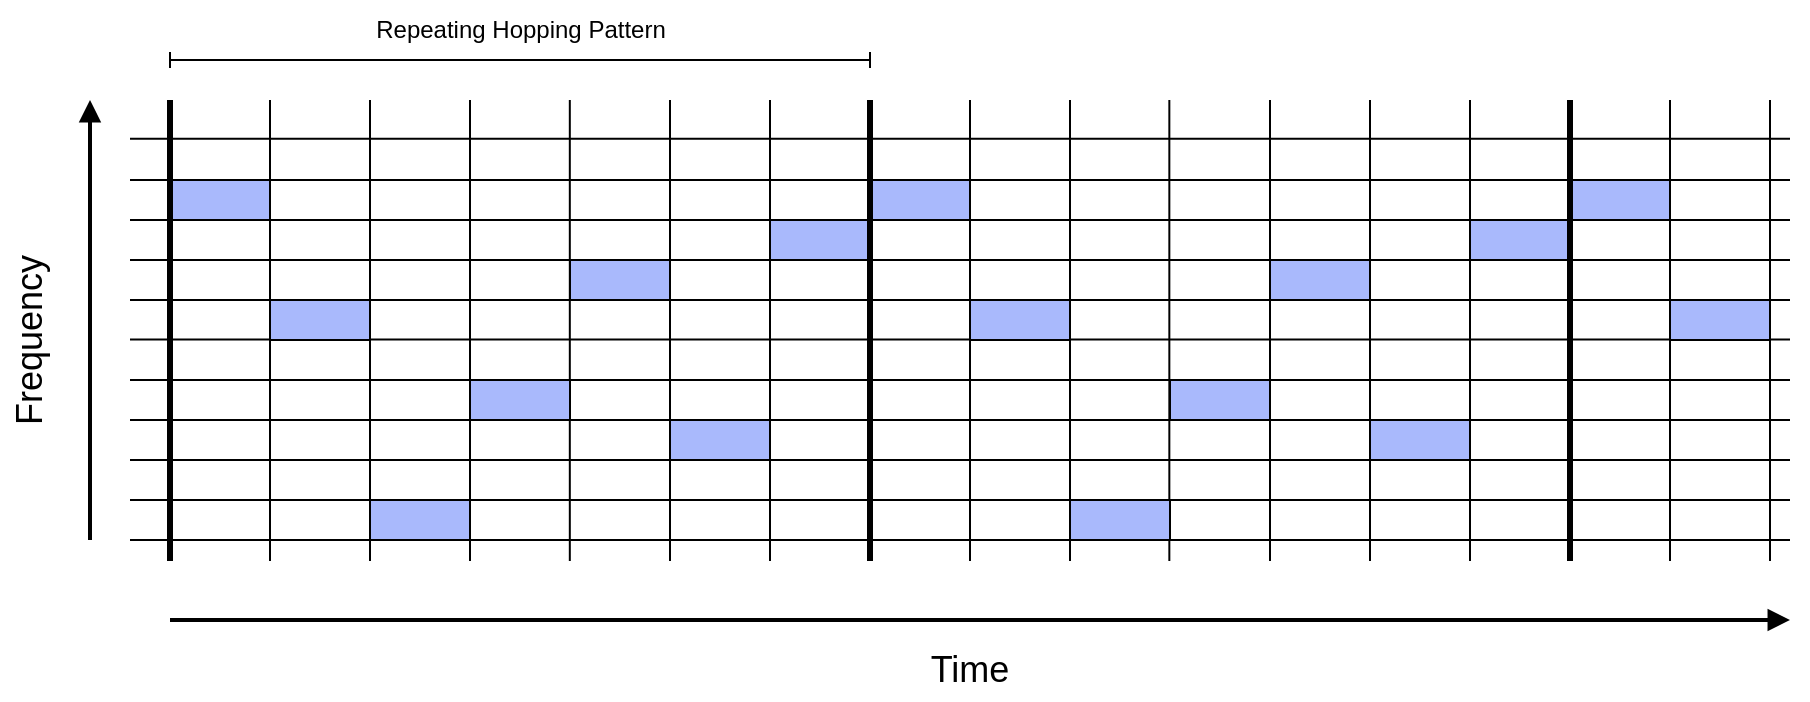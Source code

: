 <mxfile version="18.0.2" type="device"><diagram id="AK93X26NXsm2klAKw9N0" name="Page-1"><mxGraphModel dx="1178" dy="664" grid="1" gridSize="10" guides="1" tooltips="1" connect="1" arrows="1" fold="1" page="1" pageScale="1" pageWidth="850" pageHeight="1100" math="0" shadow="0"><root><mxCell id="0"/><mxCell id="1" parent="0"/><mxCell id="qUoGpZeasnKaGm_1ZWOB-22" value="" style="rounded=0;whiteSpace=wrap;html=1;fillColor=#A9B9FC;strokeColor=#000000;connectable=0;allowArrows=0;" vertex="1" parent="1"><mxGeometry x="230" y="260" width="50" height="20" as="geometry"/></mxCell><mxCell id="qUoGpZeasnKaGm_1ZWOB-35" value="" style="rounded=0;whiteSpace=wrap;html=1;fillColor=#A9B9FC;strokeColor=#000000;connectable=0;allowArrows=0;" vertex="1" parent="1"><mxGeometry x="930" y="260" width="50" height="20" as="geometry"/></mxCell><mxCell id="qUoGpZeasnKaGm_1ZWOB-29" value="" style="rounded=0;whiteSpace=wrap;html=1;fillColor=#A9B9FC;strokeColor=#000000;connectable=0;allowArrows=0;" vertex="1" parent="1"><mxGeometry x="880" y="280" width="50" height="20" as="geometry"/></mxCell><mxCell id="qUoGpZeasnKaGm_1ZWOB-28" value="" style="rounded=0;whiteSpace=wrap;html=1;fillColor=#A9B9FC;strokeColor=#000000;connectable=0;allowArrows=0;" vertex="1" parent="1"><mxGeometry x="580" y="260" width="50" height="20" as="geometry"/></mxCell><mxCell id="qUoGpZeasnKaGm_1ZWOB-27" value="" style="rounded=0;whiteSpace=wrap;html=1;fillColor=#A9B9FC;strokeColor=#000000;connectable=0;allowArrows=0;" vertex="1" parent="1"><mxGeometry x="530" y="280" width="50" height="20" as="geometry"/></mxCell><mxCell id="KDMKK824OD0byeOKAp0z-41" value="" style="endArrow=none;html=1;rounded=0;fillColor=#003CFF;" parent="1" edge="1"><mxGeometry width="50" height="50" relative="1" as="geometry"><mxPoint x="330" y="220" as="sourcePoint"/><mxPoint x="330" y="450.48" as="targetPoint"/></mxGeometry></mxCell><mxCell id="KDMKK824OD0byeOKAp0z-62" value="" style="endArrow=none;html=1;rounded=0;fillColor=#003CFF;strokeWidth=3;" parent="1" edge="1"><mxGeometry width="50" height="50" relative="1" as="geometry"><mxPoint x="230" y="220" as="sourcePoint"/><mxPoint x="230" y="450.48" as="targetPoint"/></mxGeometry></mxCell><mxCell id="KDMKK824OD0byeOKAp0z-63" value="" style="endArrow=none;html=1;rounded=0;fillColor=#003CFF;" parent="1" edge="1"><mxGeometry width="50" height="50" relative="1" as="geometry"><mxPoint x="429.91" y="220" as="sourcePoint"/><mxPoint x="429.91" y="450.48" as="targetPoint"/></mxGeometry></mxCell><mxCell id="KDMKK824OD0byeOKAp0z-64" value="" style="endArrow=none;html=1;rounded=0;fillColor=#003CFF;" parent="1" edge="1"><mxGeometry width="50" height="50" relative="1" as="geometry"><mxPoint x="530" y="220" as="sourcePoint"/><mxPoint x="530" y="450.48" as="targetPoint"/></mxGeometry></mxCell><mxCell id="KDMKK824OD0byeOKAp0z-65" value="" style="endArrow=none;html=1;rounded=0;fillColor=#003CFF;" parent="1" edge="1"><mxGeometry width="50" height="50" relative="1" as="geometry"><mxPoint x="630" y="220" as="sourcePoint"/><mxPoint x="630" y="450.48" as="targetPoint"/></mxGeometry></mxCell><mxCell id="KDMKK824OD0byeOKAp0z-66" value="" style="endArrow=none;html=1;rounded=0;fillColor=#003CFF;" parent="1" edge="1"><mxGeometry width="50" height="50" relative="1" as="geometry"><mxPoint x="729.67" y="220" as="sourcePoint"/><mxPoint x="729.67" y="450.48" as="targetPoint"/></mxGeometry></mxCell><mxCell id="KDMKK824OD0byeOKAp0z-67" value="" style="endArrow=none;html=1;rounded=0;fillColor=#003CFF;" parent="1" edge="1"><mxGeometry width="50" height="50" relative="1" as="geometry"><mxPoint x="830" y="220" as="sourcePoint"/><mxPoint x="830" y="450.48" as="targetPoint"/></mxGeometry></mxCell><mxCell id="KDMKK824OD0byeOKAp0z-68" value="" style="endArrow=none;html=1;rounded=0;fillColor=#003CFF;strokeWidth=3;" parent="1" edge="1"><mxGeometry width="50" height="50" relative="1" as="geometry"><mxPoint x="930" y="220" as="sourcePoint"/><mxPoint x="930" y="450.48" as="targetPoint"/></mxGeometry></mxCell><mxCell id="KDMKK824OD0byeOKAp0z-70" value="" style="endArrow=none;html=1;rounded=0;fillColor=#003CFF;" parent="1" edge="1"><mxGeometry width="50" height="50" relative="1" as="geometry"><mxPoint x="210" y="440" as="sourcePoint"/><mxPoint x="1040" y="440" as="targetPoint"/></mxGeometry></mxCell><mxCell id="KDMKK824OD0byeOKAp0z-71" value="" style="endArrow=none;html=1;rounded=0;fillColor=#003CFF;" parent="1" edge="1"><mxGeometry width="50" height="50" relative="1" as="geometry"><mxPoint x="210" y="239.43" as="sourcePoint"/><mxPoint x="1040" y="239.43" as="targetPoint"/></mxGeometry></mxCell><mxCell id="KDMKK824OD0byeOKAp0z-72" value="" style="endArrow=block;html=1;rounded=0;fillColor=#003CFF;strokeWidth=2;endFill=1;" parent="1" edge="1"><mxGeometry width="50" height="50" relative="1" as="geometry"><mxPoint x="190" y="440" as="sourcePoint"/><mxPoint x="190" y="220" as="targetPoint"/></mxGeometry></mxCell><mxCell id="KDMKK824OD0byeOKAp0z-73" value="" style="endArrow=block;html=1;rounded=0;fillColor=#003CFF;strokeWidth=2;endFill=1;" parent="1" edge="1"><mxGeometry width="50" height="50" relative="1" as="geometry"><mxPoint x="230" y="480" as="sourcePoint"/><mxPoint x="1040" y="480" as="targetPoint"/></mxGeometry></mxCell><mxCell id="KDMKK824OD0byeOKAp0z-74" value="Frequency" style="text;html=1;strokeColor=none;fillColor=none;align=center;verticalAlign=middle;whiteSpace=wrap;rounded=0;rotation=-90;strokeWidth=1;fontSize=18;" parent="1" vertex="1"><mxGeometry x="130" y="325" width="60" height="30" as="geometry"/></mxCell><mxCell id="KDMKK824OD0byeOKAp0z-76" value="Time" style="text;html=1;strokeColor=none;fillColor=none;align=center;verticalAlign=middle;whiteSpace=wrap;rounded=0;rotation=0;strokeWidth=1;fontSize=18;" parent="1" vertex="1"><mxGeometry x="600" y="490" width="60" height="30" as="geometry"/></mxCell><mxCell id="qUoGpZeasnKaGm_1ZWOB-1" value="" style="endArrow=none;html=1;rounded=0;fillColor=#003CFF;" edge="1" parent="1"><mxGeometry width="50" height="50" relative="1" as="geometry"><mxPoint x="210" y="260.0" as="sourcePoint"/><mxPoint x="1040" y="260.0" as="targetPoint"/></mxGeometry></mxCell><mxCell id="qUoGpZeasnKaGm_1ZWOB-2" value="" style="endArrow=none;html=1;rounded=0;fillColor=#003CFF;" edge="1" parent="1"><mxGeometry width="50" height="50" relative="1" as="geometry"><mxPoint x="210" y="280.0" as="sourcePoint"/><mxPoint x="1040" y="280.0" as="targetPoint"/></mxGeometry></mxCell><mxCell id="qUoGpZeasnKaGm_1ZWOB-3" value="" style="endArrow=none;html=1;rounded=0;fillColor=#003CFF;" edge="1" parent="1"><mxGeometry width="50" height="50" relative="1" as="geometry"><mxPoint x="210" y="300.0" as="sourcePoint"/><mxPoint x="1040" y="300.0" as="targetPoint"/></mxGeometry></mxCell><mxCell id="qUoGpZeasnKaGm_1ZWOB-4" value="" style="endArrow=none;html=1;rounded=0;fillColor=#003CFF;" edge="1" parent="1"><mxGeometry width="50" height="50" relative="1" as="geometry"><mxPoint x="210" y="320.0" as="sourcePoint"/><mxPoint x="1040" y="320.0" as="targetPoint"/></mxGeometry></mxCell><mxCell id="qUoGpZeasnKaGm_1ZWOB-5" value="" style="endArrow=none;html=1;rounded=0;fillColor=#003CFF;" edge="1" parent="1"><mxGeometry width="50" height="50" relative="1" as="geometry"><mxPoint x="210" y="339.71" as="sourcePoint"/><mxPoint x="1040" y="339.71" as="targetPoint"/></mxGeometry></mxCell><mxCell id="qUoGpZeasnKaGm_1ZWOB-6" value="" style="endArrow=none;html=1;rounded=0;fillColor=#003CFF;" edge="1" parent="1"><mxGeometry width="50" height="50" relative="1" as="geometry"><mxPoint x="210" y="360.0" as="sourcePoint"/><mxPoint x="1040" y="360.0" as="targetPoint"/></mxGeometry></mxCell><mxCell id="qUoGpZeasnKaGm_1ZWOB-7" value="" style="endArrow=none;html=1;rounded=0;fillColor=#003CFF;" edge="1" parent="1"><mxGeometry width="50" height="50" relative="1" as="geometry"><mxPoint x="210" y="380.0" as="sourcePoint"/><mxPoint x="1040" y="380.0" as="targetPoint"/></mxGeometry></mxCell><mxCell id="qUoGpZeasnKaGm_1ZWOB-8" value="" style="endArrow=none;html=1;rounded=0;fillColor=#003CFF;" edge="1" parent="1"><mxGeometry width="50" height="50" relative="1" as="geometry"><mxPoint x="210" y="400.0" as="sourcePoint"/><mxPoint x="1040" y="400.0" as="targetPoint"/></mxGeometry></mxCell><mxCell id="qUoGpZeasnKaGm_1ZWOB-9" value="" style="endArrow=none;html=1;rounded=0;fillColor=#003CFF;" edge="1" parent="1"><mxGeometry width="50" height="50" relative="1" as="geometry"><mxPoint x="210" y="420.0" as="sourcePoint"/><mxPoint x="1040" y="420.0" as="targetPoint"/></mxGeometry></mxCell><mxCell id="qUoGpZeasnKaGm_1ZWOB-10" value="" style="endArrow=none;html=1;rounded=0;fillColor=#003CFF;" edge="1" parent="1"><mxGeometry width="50" height="50" relative="1" as="geometry"><mxPoint x="280" y="220" as="sourcePoint"/><mxPoint x="280" y="450.48" as="targetPoint"/></mxGeometry></mxCell><mxCell id="qUoGpZeasnKaGm_1ZWOB-11" value="" style="endArrow=none;html=1;rounded=0;fillColor=#003CFF;" edge="1" parent="1"><mxGeometry width="50" height="50" relative="1" as="geometry"><mxPoint x="380" y="220" as="sourcePoint"/><mxPoint x="380" y="450.48" as="targetPoint"/></mxGeometry></mxCell><mxCell id="qUoGpZeasnKaGm_1ZWOB-12" value="" style="endArrow=none;html=1;rounded=0;fillColor=#003CFF;" edge="1" parent="1"><mxGeometry width="50" height="50" relative="1" as="geometry"><mxPoint x="480" y="220" as="sourcePoint"/><mxPoint x="480" y="450.48" as="targetPoint"/></mxGeometry></mxCell><mxCell id="qUoGpZeasnKaGm_1ZWOB-13" value="" style="endArrow=none;html=1;rounded=0;fillColor=#003CFF;strokeWidth=3;" edge="1" parent="1"><mxGeometry width="50" height="50" relative="1" as="geometry"><mxPoint x="580" y="220" as="sourcePoint"/><mxPoint x="580" y="450.48" as="targetPoint"/></mxGeometry></mxCell><mxCell id="qUoGpZeasnKaGm_1ZWOB-14" value="" style="endArrow=none;html=1;rounded=0;fillColor=#003CFF;" edge="1" parent="1"><mxGeometry width="50" height="50" relative="1" as="geometry"><mxPoint x="680" y="220" as="sourcePoint"/><mxPoint x="680" y="450.48" as="targetPoint"/></mxGeometry></mxCell><mxCell id="qUoGpZeasnKaGm_1ZWOB-15" value="" style="endArrow=none;html=1;rounded=0;fillColor=#003CFF;" edge="1" parent="1"><mxGeometry width="50" height="50" relative="1" as="geometry"><mxPoint x="780" y="220" as="sourcePoint"/><mxPoint x="780" y="450.48" as="targetPoint"/></mxGeometry></mxCell><mxCell id="qUoGpZeasnKaGm_1ZWOB-16" value="" style="endArrow=none;html=1;rounded=0;fillColor=#003CFF;" edge="1" parent="1"><mxGeometry width="50" height="50" relative="1" as="geometry"><mxPoint x="880" y="220" as="sourcePoint"/><mxPoint x="880" y="450.48" as="targetPoint"/></mxGeometry></mxCell><mxCell id="qUoGpZeasnKaGm_1ZWOB-17" value="" style="endArrow=none;html=1;rounded=0;fillColor=#003CFF;" edge="1" parent="1"><mxGeometry width="50" height="50" relative="1" as="geometry"><mxPoint x="980" y="220" as="sourcePoint"/><mxPoint x="980" y="450.48" as="targetPoint"/></mxGeometry></mxCell><mxCell id="qUoGpZeasnKaGm_1ZWOB-18" value="" style="endArrow=none;html=1;rounded=0;fillColor=#003CFF;" edge="1" parent="1"><mxGeometry width="50" height="50" relative="1" as="geometry"><mxPoint x="1030" y="220" as="sourcePoint"/><mxPoint x="1030" y="450.48" as="targetPoint"/></mxGeometry></mxCell><mxCell id="qUoGpZeasnKaGm_1ZWOB-20" value="" style="rounded=0;whiteSpace=wrap;html=1;fillColor=#A9B9FC;strokeColor=#000000;connectable=0;allowArrows=0;" vertex="1" parent="1"><mxGeometry x="480" y="380" width="50" height="20" as="geometry"/></mxCell><mxCell id="qUoGpZeasnKaGm_1ZWOB-23" value="" style="rounded=0;whiteSpace=wrap;html=1;fillColor=#A9B9FC;strokeColor=#000000;connectable=0;allowArrows=0;" vertex="1" parent="1"><mxGeometry x="330" y="420" width="50" height="20" as="geometry"/></mxCell><mxCell id="qUoGpZeasnKaGm_1ZWOB-24" value="" style="rounded=0;whiteSpace=wrap;html=1;fillColor=#A9B9FC;strokeColor=#000000;connectable=0;allowArrows=0;" vertex="1" parent="1"><mxGeometry x="380" y="360" width="50" height="20" as="geometry"/></mxCell><mxCell id="qUoGpZeasnKaGm_1ZWOB-25" value="" style="rounded=0;whiteSpace=wrap;html=1;fillColor=#A9B9FC;strokeColor=#000000;connectable=0;allowArrows=0;" vertex="1" parent="1"><mxGeometry x="430" y="300" width="50" height="20" as="geometry"/></mxCell><mxCell id="qUoGpZeasnKaGm_1ZWOB-26" value="" style="rounded=0;whiteSpace=wrap;html=1;fillColor=#A9B9FC;strokeColor=#000000;connectable=0;allowArrows=0;" vertex="1" parent="1"><mxGeometry x="280" y="320" width="50" height="20" as="geometry"/></mxCell><mxCell id="qUoGpZeasnKaGm_1ZWOB-30" value="" style="rounded=0;whiteSpace=wrap;html=1;fillColor=#A9B9FC;strokeColor=#000000;connectable=0;allowArrows=0;" vertex="1" parent="1"><mxGeometry x="830" y="380" width="50" height="20" as="geometry"/></mxCell><mxCell id="qUoGpZeasnKaGm_1ZWOB-31" value="" style="rounded=0;whiteSpace=wrap;html=1;fillColor=#A9B9FC;strokeColor=#000000;connectable=0;allowArrows=0;" vertex="1" parent="1"><mxGeometry x="680" y="420" width="50" height="20" as="geometry"/></mxCell><mxCell id="qUoGpZeasnKaGm_1ZWOB-32" value="" style="rounded=0;whiteSpace=wrap;html=1;fillColor=#A9B9FC;strokeColor=#000000;connectable=0;allowArrows=0;" vertex="1" parent="1"><mxGeometry x="730" y="360" width="50" height="20" as="geometry"/></mxCell><mxCell id="qUoGpZeasnKaGm_1ZWOB-33" value="" style="rounded=0;whiteSpace=wrap;html=1;fillColor=#A9B9FC;strokeColor=#000000;connectable=0;allowArrows=0;" vertex="1" parent="1"><mxGeometry x="780" y="300" width="50" height="20" as="geometry"/></mxCell><mxCell id="qUoGpZeasnKaGm_1ZWOB-34" value="" style="rounded=0;whiteSpace=wrap;html=1;fillColor=#A9B9FC;strokeColor=#000000;connectable=0;allowArrows=0;" vertex="1" parent="1"><mxGeometry x="630" y="320" width="50" height="20" as="geometry"/></mxCell><mxCell id="qUoGpZeasnKaGm_1ZWOB-36" value="" style="rounded=0;whiteSpace=wrap;html=1;fillColor=#A9B9FC;strokeColor=#000000;connectable=0;allowArrows=0;" vertex="1" parent="1"><mxGeometry x="980" y="320" width="50" height="20" as="geometry"/></mxCell><mxCell id="qUoGpZeasnKaGm_1ZWOB-38" value="" style="endArrow=baseDash;startArrow=baseDash;html=1;rounded=0;strokeWidth=1;startFill=0;endFill=0;" edge="1" parent="1"><mxGeometry width="50" height="50" relative="1" as="geometry"><mxPoint x="230" y="200" as="sourcePoint"/><mxPoint x="580" y="200" as="targetPoint"/></mxGeometry></mxCell><mxCell id="qUoGpZeasnKaGm_1ZWOB-39" value="Repeating Hopping Pattern" style="text;html=1;strokeColor=none;fillColor=none;align=center;verticalAlign=middle;whiteSpace=wrap;rounded=0;" vertex="1" parent="1"><mxGeometry x="327.5" y="170" width="155" height="30" as="geometry"/></mxCell></root></mxGraphModel></diagram></mxfile>